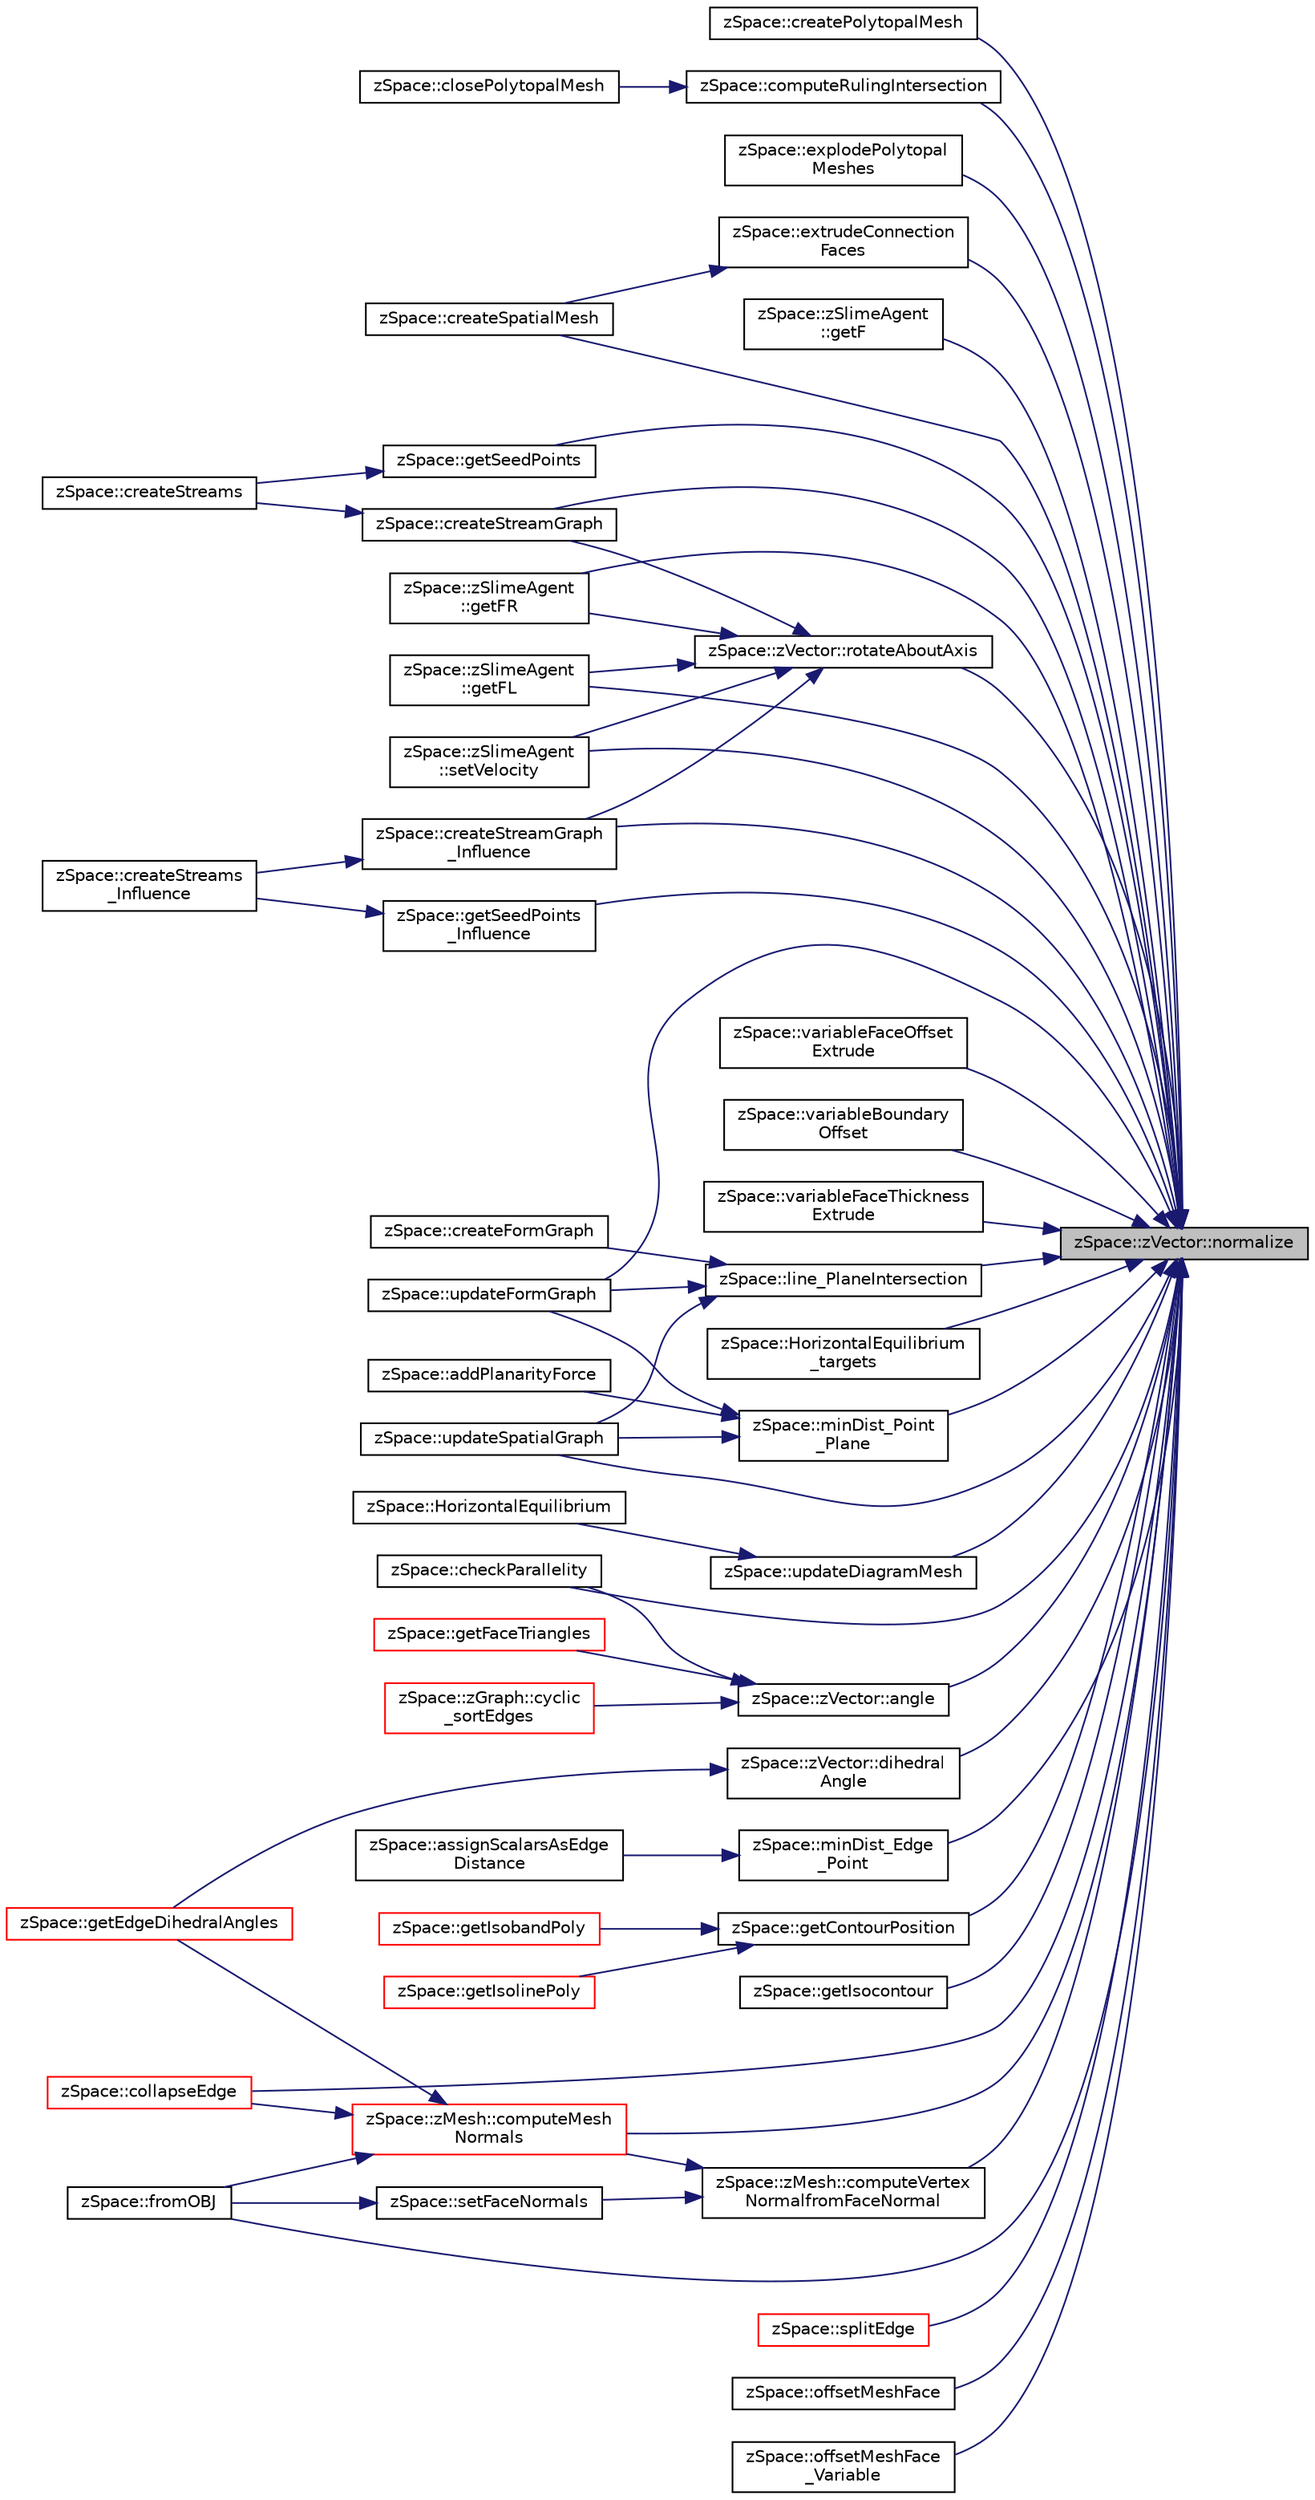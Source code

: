 digraph "zSpace::zVector::normalize"
{
 // LATEX_PDF_SIZE
  edge [fontname="Helvetica",fontsize="10",labelfontname="Helvetica",labelfontsize="10"];
  node [fontname="Helvetica",fontsize="10",shape=record];
  rankdir="RL";
  Node112 [label="zSpace::zVector::normalize",height=0.2,width=0.4,color="black", fillcolor="grey75", style="filled", fontcolor="black",tooltip="This method normalizes the vector to unit length."];
  Node112 -> Node113 [dir="back",color="midnightblue",fontsize="10",style="solid",fontname="Helvetica"];
  Node113 [label="zSpace::createPolytopalMesh",height=0.2,width=0.4,color="black", fillcolor="white", style="filled",URL="$group__z_polytopal.html#gaf251bb68cd900abe02f923fa4f54686c",tooltip="This method creates the polytopal mesh based on the input volume mesh and its center line graph."];
  Node112 -> Node114 [dir="back",color="midnightblue",fontsize="10",style="solid",fontname="Helvetica"];
  Node114 [label="zSpace::computeRulingIntersection",height=0.2,width=0.4,color="black", fillcolor="white", style="filled",URL="$group__z_polytopal.html#gaa5323f4fa138b179b6e1d7a49007cfa4",tooltip="This method computes the ruling intersetions."];
  Node114 -> Node115 [dir="back",color="midnightblue",fontsize="10",style="solid",fontname="Helvetica"];
  Node115 [label="zSpace::closePolytopalMesh",height=0.2,width=0.4,color="black", fillcolor="white", style="filled",URL="$group__z_polytopal.html#gae190027ab219b334781def349d7b08fb",tooltip="This method closes the smooth polytopal mesh."];
  Node112 -> Node116 [dir="back",color="midnightblue",fontsize="10",style="solid",fontname="Helvetica"];
  Node116 [label="zSpace::explodePolytopal\lMeshes",height=0.2,width=0.4,color="black", fillcolor="white", style="filled",URL="$group__z_polytopal.html#ga95e1d78109e8bfb9d144dc156dbb409a",tooltip="This method explodes the input volume meshes."];
  Node112 -> Node117 [dir="back",color="midnightblue",fontsize="10",style="solid",fontname="Helvetica"];
  Node117 [label="zSpace::updateFormGraph",height=0.2,width=0.4,color="black", fillcolor="white", style="filled",URL="$group__z_polytopal.html#ga4e6850be5b5333e95b01d524d2a51d79",tooltip="This method updates the form diagram."];
  Node112 -> Node118 [dir="back",color="midnightblue",fontsize="10",style="solid",fontname="Helvetica"];
  Node118 [label="zSpace::zSlimeAgent\l::getF",height=0.2,width=0.4,color="black", fillcolor="white", style="filled",URL="$classz_space_1_1z_slime_agent.html#a05418e088b707fe189cf8544c2310b01",tooltip="This method returns the forward direction for the agent."];
  Node112 -> Node119 [dir="back",color="midnightblue",fontsize="10",style="solid",fontname="Helvetica"];
  Node119 [label="zSpace::zSlimeAgent\l::getFR",height=0.2,width=0.4,color="black", fillcolor="white", style="filled",URL="$classz_space_1_1z_slime_agent.html#ace23635415c5d643472f6bebec157ba2",tooltip="This method returns the forward right direction for the agent."];
  Node112 -> Node120 [dir="back",color="midnightblue",fontsize="10",style="solid",fontname="Helvetica"];
  Node120 [label="zSpace::zSlimeAgent\l::getFL",height=0.2,width=0.4,color="black", fillcolor="white", style="filled",URL="$classz_space_1_1z_slime_agent.html#a79ef55a80bfd78b14436e251f97ab5a4",tooltip="This method returns the forward left direction for the agent."];
  Node112 -> Node121 [dir="back",color="midnightblue",fontsize="10",style="solid",fontname="Helvetica"];
  Node121 [label="zSpace::zSlimeAgent\l::setVelocity",height=0.2,width=0.4,color="black", fillcolor="white", style="filled",URL="$classz_space_1_1z_slime_agent.html#a6a54fd438bcec1fadabdcfbf31335e81",tooltip="This method returns the direction for the agent based on input values of F, Fr and FL."];
  Node112 -> Node122 [dir="back",color="midnightblue",fontsize="10",style="solid",fontname="Helvetica"];
  Node122 [label="zSpace::extrudeConnection\lFaces",height=0.2,width=0.4,color="black", fillcolor="white", style="filled",URL="$group__z_spatial_structure.html#gab4c00e50a2b8f93f3b2d901d3c8a3055",tooltip=" "];
  Node122 -> Node123 [dir="back",color="midnightblue",fontsize="10",style="solid",fontname="Helvetica"];
  Node123 [label="zSpace::createSpatialMesh",height=0.2,width=0.4,color="black", fillcolor="white", style="filled",URL="$group__z_spatial_structure.html#ga33b7c2f2ce96ec2010fcf8980f4cbd50",tooltip="This method creates the polytopal mesh based on the input volume mesh and its center line graph."];
  Node112 -> Node123 [dir="back",color="midnightblue",fontsize="10",style="solid",fontname="Helvetica"];
  Node112 -> Node124 [dir="back",color="midnightblue",fontsize="10",style="solid",fontname="Helvetica"];
  Node124 [label="zSpace::updateSpatialGraph",height=0.2,width=0.4,color="black", fillcolor="white", style="filled",URL="$group__z_spatial_structure.html#ga1b949801964a52e7def70ec461cbd4d6",tooltip="This method updates the form diagram."];
  Node112 -> Node125 [dir="back",color="midnightblue",fontsize="10",style="solid",fontname="Helvetica"];
  Node125 [label="zSpace::createStreamGraph",height=0.2,width=0.4,color="black", fillcolor="white", style="filled",URL="$group__z_stream_lines2_d.html#gad24d0e4376c42b67789e08cdf76085b6",tooltip="This method creates a single stream line as a graph."];
  Node125 -> Node126 [dir="back",color="midnightblue",fontsize="10",style="solid",fontname="Helvetica"];
  Node126 [label="zSpace::createStreams",height=0.2,width=0.4,color="black", fillcolor="white", style="filled",URL="$group__z_stream_lines2_d.html#ga0021c3f38461af2249546285b2a40c03",tooltip="This method creates the stream lines and stores them as a graph."];
  Node112 -> Node127 [dir="back",color="midnightblue",fontsize="10",style="solid",fontname="Helvetica"];
  Node127 [label="zSpace::getSeedPoints",height=0.2,width=0.4,color="black", fillcolor="white", style="filled",URL="$group__z_stream_lines2_d.html#ga0e134353ee94a16509a6a41f8aef3d69",tooltip="This method computes the seed points."];
  Node127 -> Node126 [dir="back",color="midnightblue",fontsize="10",style="solid",fontname="Helvetica"];
  Node112 -> Node128 [dir="back",color="midnightblue",fontsize="10",style="solid",fontname="Helvetica"];
  Node128 [label="zSpace::createStreamGraph\l_Influence",height=0.2,width=0.4,color="black", fillcolor="white", style="filled",URL="$group__z_stream_lines2_d.html#ga0e2b7e6ec73859eb8291d10b826a64fc",tooltip="This method creates a single stream line as a graph."];
  Node128 -> Node129 [dir="back",color="midnightblue",fontsize="10",style="solid",fontname="Helvetica"];
  Node129 [label="zSpace::createStreams\l_Influence",height=0.2,width=0.4,color="black", fillcolor="white", style="filled",URL="$group__z_stream_lines2_d.html#ga6cbceb22b0a8b3764486c381db97fc22",tooltip="This method creates the stream lines and stores them as a graph."];
  Node112 -> Node130 [dir="back",color="midnightblue",fontsize="10",style="solid",fontname="Helvetica"];
  Node130 [label="zSpace::getSeedPoints\l_Influence",height=0.2,width=0.4,color="black", fillcolor="white", style="filled",URL="$group__z_stream_lines2_d.html#ga3560060cde4350899a0dc5dc6368df2a",tooltip="This method computes the seed points."];
  Node130 -> Node129 [dir="back",color="midnightblue",fontsize="10",style="solid",fontname="Helvetica"];
  Node112 -> Node131 [dir="back",color="midnightblue",fontsize="10",style="solid",fontname="Helvetica"];
  Node131 [label="zSpace::variableFaceOffset\lExtrude",height=0.2,width=0.4,color="black", fillcolor="white", style="filled",URL="$group__z_variable_extrude.html#ga4b7753289e2df876a4577208825064e2",tooltip="This method offset extrudes the faces of the input mesh based on vertex / face color...."];
  Node112 -> Node132 [dir="back",color="midnightblue",fontsize="10",style="solid",fontname="Helvetica"];
  Node132 [label="zSpace::variableBoundary\lOffset",height=0.2,width=0.4,color="black", fillcolor="white", style="filled",URL="$group__z_variable_extrude.html#ga9c135fd7362c20a7c6eba655e7abc418",tooltip="This method offsets the boundary faces of the input mesh based on vertex color. It uses only the red ..."];
  Node112 -> Node133 [dir="back",color="midnightblue",fontsize="10",style="solid",fontname="Helvetica"];
  Node133 [label="zSpace::variableFaceThickness\lExtrude",height=0.2,width=0.4,color="black", fillcolor="white", style="filled",URL="$group__z_variable_extrude.html#ga8626c54d38eb699e9d79c88dadb9d417",tooltip="This method extrudes the input mesh based on vertex / face color. It uses only the red channel of the..."];
  Node112 -> Node134 [dir="back",color="midnightblue",fontsize="10",style="solid",fontname="Helvetica"];
  Node134 [label="zSpace::checkParallelity",height=0.2,width=0.4,color="black", fillcolor="white", style="filled",URL="$group__z_vault___t_n_a.html#gac6feb95b39d4a9a1e184b1877a8cad26",tooltip="This method checks if the form mesh edges and corresponding force mesh edge are parallel."];
  Node112 -> Node135 [dir="back",color="midnightblue",fontsize="10",style="solid",fontname="Helvetica"];
  Node135 [label="zSpace::HorizontalEquilibrium\l_targets",height=0.2,width=0.4,color="black", fillcolor="white", style="filled",URL="$group__z_vault___t_n_a.html#ga996957da603ae17e1ba37e2a42840c3b",tooltip="This method computes the if the form mesh edges and corresponding force mesh edge are parallel."];
  Node112 -> Node136 [dir="back",color="midnightblue",fontsize="10",style="solid",fontname="Helvetica"];
  Node136 [label="zSpace::updateDiagramMesh",height=0.2,width=0.4,color="black", fillcolor="white", style="filled",URL="$group__z_vault___t_n_a.html#ga583e27b88e6c766745031b0cd19cad0b",tooltip="This method updates the input diagram - form / force mesh."];
  Node136 -> Node137 [dir="back",color="midnightblue",fontsize="10",style="solid",fontname="Helvetica"];
  Node137 [label="zSpace::HorizontalEquilibrium",height=0.2,width=0.4,color="black", fillcolor="white", style="filled",URL="$group__z_vault___t_n_a.html#ga5a8d4aa06aab83a8f1da53e3ddbde0a3",tooltip="This method computes the horizontal equilibrium of the form and force mesh."];
  Node112 -> Node138 [dir="back",color="midnightblue",fontsize="10",style="solid",fontname="Helvetica"];
  Node138 [label="zSpace::zVector::angle",height=0.2,width=0.4,color="black", fillcolor="white", style="filled",URL="$classz_space_1_1z_vector.html#acf4156a0599baccfab7d3ff64bf4c209",tooltip="This method returns the angle between the current zVector and input zVector."];
  Node138 -> Node134 [dir="back",color="midnightblue",fontsize="10",style="solid",fontname="Helvetica"];
  Node138 -> Node139 [dir="back",color="midnightblue",fontsize="10",style="solid",fontname="Helvetica"];
  Node139 [label="zSpace::zGraph::cyclic\l_sortEdges",height=0.2,width=0.4,color="red", fillcolor="white", style="filled",URL="$classz_space_1_1z_graph.html#abe3788c9346ebecb3aaee6f1b538293a",tooltip="This method sorts edges cyclically around a given vertex using a bestfit plane."];
  Node138 -> Node141 [dir="back",color="midnightblue",fontsize="10",style="solid",fontname="Helvetica"];
  Node141 [label="zSpace::getFaceTriangles",height=0.2,width=0.4,color="red", fillcolor="white", style="filled",URL="$group__z_mesh_utilities.html#ga1d81b6e6cd06dd32b7795275da6a808c",tooltip="This method triangulates the input polygon using ear clipping algorithm."];
  Node112 -> Node154 [dir="back",color="midnightblue",fontsize="10",style="solid",fontname="Helvetica"];
  Node154 [label="zSpace::zVector::dihedral\lAngle",height=0.2,width=0.4,color="black", fillcolor="white", style="filled",URL="$classz_space_1_1z_vector.html#ad8817c8e347d109784cec18a3e35728c",tooltip="This method returns the dihedral angle between the two input zVectors using current zVector as edge r..."];
  Node154 -> Node155 [dir="back",color="midnightblue",fontsize="10",style="solid",fontname="Helvetica"];
  Node155 [label="zSpace::getEdgeDihedralAngles",height=0.2,width=0.4,color="red", fillcolor="white", style="filled",URL="$group__z_mesh_utilities.html#gaf531920d8d86c1c508bec8c71d5d9954",tooltip="This method computes the dihedral angle per edge of zMesh."];
  Node112 -> Node157 [dir="back",color="midnightblue",fontsize="10",style="solid",fontname="Helvetica"];
  Node157 [label="zSpace::zVector::rotateAboutAxis",height=0.2,width=0.4,color="black", fillcolor="white", style="filled",URL="$classz_space_1_1z_vector.html#a7c7172b9c4f20a7ff7f24cbe092b63a6",tooltip="This method returns the rotated vector of the current vector about an input axis by the the input ang..."];
  Node157 -> Node119 [dir="back",color="midnightblue",fontsize="10",style="solid",fontname="Helvetica"];
  Node157 -> Node120 [dir="back",color="midnightblue",fontsize="10",style="solid",fontname="Helvetica"];
  Node157 -> Node121 [dir="back",color="midnightblue",fontsize="10",style="solid",fontname="Helvetica"];
  Node157 -> Node125 [dir="back",color="midnightblue",fontsize="10",style="solid",fontname="Helvetica"];
  Node157 -> Node128 [dir="back",color="midnightblue",fontsize="10",style="solid",fontname="Helvetica"];
  Node112 -> Node158 [dir="back",color="midnightblue",fontsize="10",style="solid",fontname="Helvetica"];
  Node158 [label="zSpace::line_PlaneIntersection",height=0.2,width=0.4,color="black", fillcolor="white", style="filled",URL="$group__z_vector_matrix_utilities.html#ga398dc6bba5cc5ca9eed7a45255548bf8",tooltip="This method returns the intersection of two lines which is point."];
  Node158 -> Node159 [dir="back",color="midnightblue",fontsize="10",style="solid",fontname="Helvetica"];
  Node159 [label="zSpace::createFormGraph",height=0.2,width=0.4,color="black", fillcolor="white", style="filled",URL="$group__z_polytopal.html#gaf287517e616400c266239e2aa3562b3e",tooltip="This method creates the center line graph based on the input volume meshes."];
  Node158 -> Node117 [dir="back",color="midnightblue",fontsize="10",style="solid",fontname="Helvetica"];
  Node158 -> Node124 [dir="back",color="midnightblue",fontsize="10",style="solid",fontname="Helvetica"];
  Node112 -> Node160 [dir="back",color="midnightblue",fontsize="10",style="solid",fontname="Helvetica"];
  Node160 [label="zSpace::minDist_Edge\l_Point",height=0.2,width=0.4,color="black", fillcolor="white", style="filled",URL="$group__z_vector_matrix_utilities.html#gab0d76a80305185982ec89050ff322a3e",tooltip="This method computes the minimum distance between a point and edge and the closest Point on the edge."];
  Node160 -> Node161 [dir="back",color="midnightblue",fontsize="10",style="solid",fontname="Helvetica"];
  Node161 [label="zSpace::assignScalarsAsEdge\lDistance",height=0.2,width=0.4,color="black", fillcolor="white", style="filled",URL="$group__z_field2_d_utilities.html#ga9b9b7c2e08f35363c4e937cd3f8fccfb",tooltip="This method creates a edge distance Field from the input mesh."];
  Node112 -> Node162 [dir="back",color="midnightblue",fontsize="10",style="solid",fontname="Helvetica"];
  Node162 [label="zSpace::minDist_Point\l_Plane",height=0.2,width=0.4,color="black", fillcolor="white", style="filled",URL="$group__z_vector_matrix_utilities.html#ga886bac496fea1d362bff79c577e6c593",tooltip="This method computes the minimum distance between a point and a plane."];
  Node162 -> Node117 [dir="back",color="midnightblue",fontsize="10",style="solid",fontname="Helvetica"];
  Node162 -> Node124 [dir="back",color="midnightblue",fontsize="10",style="solid",fontname="Helvetica"];
  Node162 -> Node163 [dir="back",color="midnightblue",fontsize="10",style="solid",fontname="Helvetica"];
  Node163 [label="zSpace::addPlanarityForce",height=0.2,width=0.4,color="black", fillcolor="white", style="filled",URL="$group__z_dynamics_utilities.html#ga73f915cb5cf41c4e515774d394fcd64f",tooltip="This method adds the planarity force to all the particles in the input container based on the face vo..."];
  Node112 -> Node164 [dir="back",color="midnightblue",fontsize="10",style="solid",fontname="Helvetica"];
  Node164 [label="zSpace::getContourPosition",height=0.2,width=0.4,color="black", fillcolor="white", style="filled",URL="$group__z_field2_d_utilities.html#ga7b6e4a8f51dba83412e13209ab1f4193",tooltip="This method return the contour position given 2 input positions at the input field threshold."];
  Node164 -> Node165 [dir="back",color="midnightblue",fontsize="10",style="solid",fontname="Helvetica"];
  Node165 [label="zSpace::getIsolinePoly",height=0.2,width=0.4,color="red", fillcolor="white", style="filled",URL="$group__z_field2_d_utilities.html#gaf7fddb03661f768390489b84311fe0c4",tooltip="This method gets the isoline polygon for the input mesh at the given input face index."];
  Node164 -> Node168 [dir="back",color="midnightblue",fontsize="10",style="solid",fontname="Helvetica"];
  Node168 [label="zSpace::getIsobandPoly",height=0.2,width=0.4,color="red", fillcolor="white", style="filled",URL="$group__z_field2_d_utilities.html#ga1ca89389f4efa8797dbb5bc9497e2172",tooltip="This method gets the isoline polygon for the input mesh at the given input face index."];
  Node112 -> Node169 [dir="back",color="midnightblue",fontsize="10",style="solid",fontname="Helvetica"];
  Node169 [label="zSpace::getIsocontour",height=0.2,width=0.4,color="black", fillcolor="white", style="filled",URL="$group__z_field2_d_utilities.html#ga6e47ed2966a60fe23fd026823eabac51",tooltip="This method creates a isocontour graph from the input field mesh at the given field threshold."];
  Node112 -> Node170 [dir="back",color="midnightblue",fontsize="10",style="solid",fontname="Helvetica"];
  Node170 [label="zSpace::zMesh::computeVertex\lNormalfromFaceNormal",height=0.2,width=0.4,color="black", fillcolor="white", style="filled",URL="$classz_space_1_1z_mesh.html#ac27b3838590a838a11243e4fd6ad0b6d",tooltip="This method computes the vertex normals based on the face normals."];
  Node170 -> Node171 [dir="back",color="midnightblue",fontsize="10",style="solid",fontname="Helvetica"];
  Node171 [label="zSpace::zMesh::computeMesh\lNormals",height=0.2,width=0.4,color="red", fillcolor="white", style="filled",URL="$classz_space_1_1z_mesh.html#a42be75e01f9b3704fcc85fd745952b22",tooltip="This method computes the normals assoicated with vertices and polygon faces ."];
  Node171 -> Node174 [dir="back",color="midnightblue",fontsize="10",style="solid",fontname="Helvetica"];
  Node174 [label="zSpace::collapseEdge",height=0.2,width=0.4,color="red", fillcolor="white", style="filled",URL="$group__z_mesh_modifiers.html#ga77533a4e95924fa8c030ba013eef1ec6",tooltip="This method collapses an edge into a vertex."];
  Node171 -> Node155 [dir="back",color="midnightblue",fontsize="10",style="solid",fontname="Helvetica"];
  Node171 -> Node179 [dir="back",color="midnightblue",fontsize="10",style="solid",fontname="Helvetica"];
  Node179 [label="zSpace::fromOBJ",height=0.2,width=0.4,color="black", fillcolor="white", style="filled",URL="$group__z_i_o___mesh.html#gad60778d5e70ebdcc0bd24babf3afa810",tooltip="This method imports zMesh from an OBJ file."];
  Node170 -> Node180 [dir="back",color="midnightblue",fontsize="10",style="solid",fontname="Helvetica"];
  Node180 [label="zSpace::setFaceNormals",height=0.2,width=0.4,color="black", fillcolor="white", style="filled",URL="$group__z_mesh_utilities.html#ga70201847356b120e967968c37670801f",tooltip="This method sets face normals of all the faces to the input normal."];
  Node180 -> Node179 [dir="back",color="midnightblue",fontsize="10",style="solid",fontname="Helvetica"];
  Node112 -> Node171 [dir="back",color="midnightblue",fontsize="10",style="solid",fontname="Helvetica"];
  Node112 -> Node174 [dir="back",color="midnightblue",fontsize="10",style="solid",fontname="Helvetica"];
  Node112 -> Node144 [dir="back",color="midnightblue",fontsize="10",style="solid",fontname="Helvetica"];
  Node144 [label="zSpace::splitEdge",height=0.2,width=0.4,color="red", fillcolor="white", style="filled",URL="$group__z_mesh_modifiers.html#gae7cb2380ed0e9717421bf19db5817cd6",tooltip="This method splits an edge and inserts a vertex along the edge at the input factor."];
  Node112 -> Node181 [dir="back",color="midnightblue",fontsize="10",style="solid",fontname="Helvetica"];
  Node181 [label="zSpace::offsetMeshFace",height=0.2,width=0.4,color="black", fillcolor="white", style="filled",URL="$group__z_mesh_utilities.html#ga33d47a47ed451d022be4b64b5865b0e1",tooltip="This method returns the offset positions of a polygon of the input mesh."];
  Node112 -> Node182 [dir="back",color="midnightblue",fontsize="10",style="solid",fontname="Helvetica"];
  Node182 [label="zSpace::offsetMeshFace\l_Variable",height=0.2,width=0.4,color="black", fillcolor="white", style="filled",URL="$group__z_mesh_utilities.html#ga2d1e96823d5ddafb0c578999217416f5",tooltip="This method returns the vartiable offset positions of a polygon of the input mesh."];
  Node112 -> Node179 [dir="back",color="midnightblue",fontsize="10",style="solid",fontname="Helvetica"];
}
